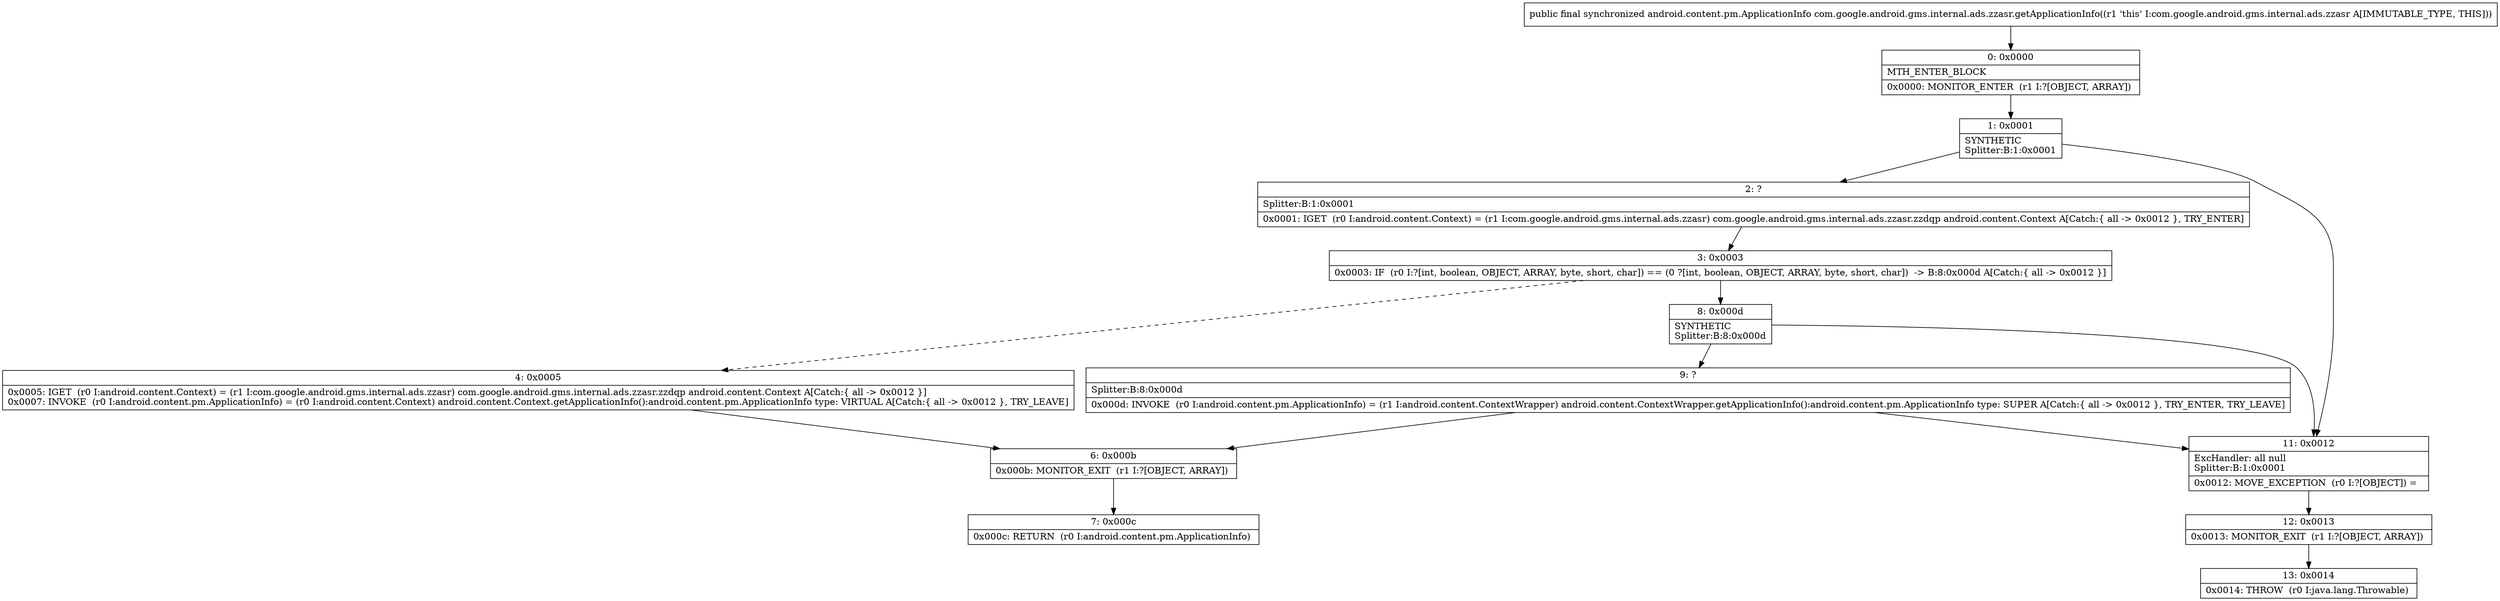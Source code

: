 digraph "CFG forcom.google.android.gms.internal.ads.zzasr.getApplicationInfo()Landroid\/content\/pm\/ApplicationInfo;" {
Node_0 [shape=record,label="{0\:\ 0x0000|MTH_ENTER_BLOCK\l|0x0000: MONITOR_ENTER  (r1 I:?[OBJECT, ARRAY]) \l}"];
Node_1 [shape=record,label="{1\:\ 0x0001|SYNTHETIC\lSplitter:B:1:0x0001\l}"];
Node_2 [shape=record,label="{2\:\ ?|Splitter:B:1:0x0001\l|0x0001: IGET  (r0 I:android.content.Context) = (r1 I:com.google.android.gms.internal.ads.zzasr) com.google.android.gms.internal.ads.zzasr.zzdqp android.content.Context A[Catch:\{ all \-\> 0x0012 \}, TRY_ENTER]\l}"];
Node_3 [shape=record,label="{3\:\ 0x0003|0x0003: IF  (r0 I:?[int, boolean, OBJECT, ARRAY, byte, short, char]) == (0 ?[int, boolean, OBJECT, ARRAY, byte, short, char])  \-\> B:8:0x000d A[Catch:\{ all \-\> 0x0012 \}]\l}"];
Node_4 [shape=record,label="{4\:\ 0x0005|0x0005: IGET  (r0 I:android.content.Context) = (r1 I:com.google.android.gms.internal.ads.zzasr) com.google.android.gms.internal.ads.zzasr.zzdqp android.content.Context A[Catch:\{ all \-\> 0x0012 \}]\l0x0007: INVOKE  (r0 I:android.content.pm.ApplicationInfo) = (r0 I:android.content.Context) android.content.Context.getApplicationInfo():android.content.pm.ApplicationInfo type: VIRTUAL A[Catch:\{ all \-\> 0x0012 \}, TRY_LEAVE]\l}"];
Node_6 [shape=record,label="{6\:\ 0x000b|0x000b: MONITOR_EXIT  (r1 I:?[OBJECT, ARRAY]) \l}"];
Node_7 [shape=record,label="{7\:\ 0x000c|0x000c: RETURN  (r0 I:android.content.pm.ApplicationInfo) \l}"];
Node_8 [shape=record,label="{8\:\ 0x000d|SYNTHETIC\lSplitter:B:8:0x000d\l}"];
Node_9 [shape=record,label="{9\:\ ?|Splitter:B:8:0x000d\l|0x000d: INVOKE  (r0 I:android.content.pm.ApplicationInfo) = (r1 I:android.content.ContextWrapper) android.content.ContextWrapper.getApplicationInfo():android.content.pm.ApplicationInfo type: SUPER A[Catch:\{ all \-\> 0x0012 \}, TRY_ENTER, TRY_LEAVE]\l}"];
Node_11 [shape=record,label="{11\:\ 0x0012|ExcHandler: all null\lSplitter:B:1:0x0001\l|0x0012: MOVE_EXCEPTION  (r0 I:?[OBJECT]) =  \l}"];
Node_12 [shape=record,label="{12\:\ 0x0013|0x0013: MONITOR_EXIT  (r1 I:?[OBJECT, ARRAY]) \l}"];
Node_13 [shape=record,label="{13\:\ 0x0014|0x0014: THROW  (r0 I:java.lang.Throwable) \l}"];
MethodNode[shape=record,label="{public final synchronized android.content.pm.ApplicationInfo com.google.android.gms.internal.ads.zzasr.getApplicationInfo((r1 'this' I:com.google.android.gms.internal.ads.zzasr A[IMMUTABLE_TYPE, THIS])) }"];
MethodNode -> Node_0;
Node_0 -> Node_1;
Node_1 -> Node_2;
Node_1 -> Node_11;
Node_2 -> Node_3;
Node_3 -> Node_4[style=dashed];
Node_3 -> Node_8;
Node_4 -> Node_6;
Node_6 -> Node_7;
Node_8 -> Node_9;
Node_8 -> Node_11;
Node_9 -> Node_11;
Node_9 -> Node_6;
Node_11 -> Node_12;
Node_12 -> Node_13;
}

